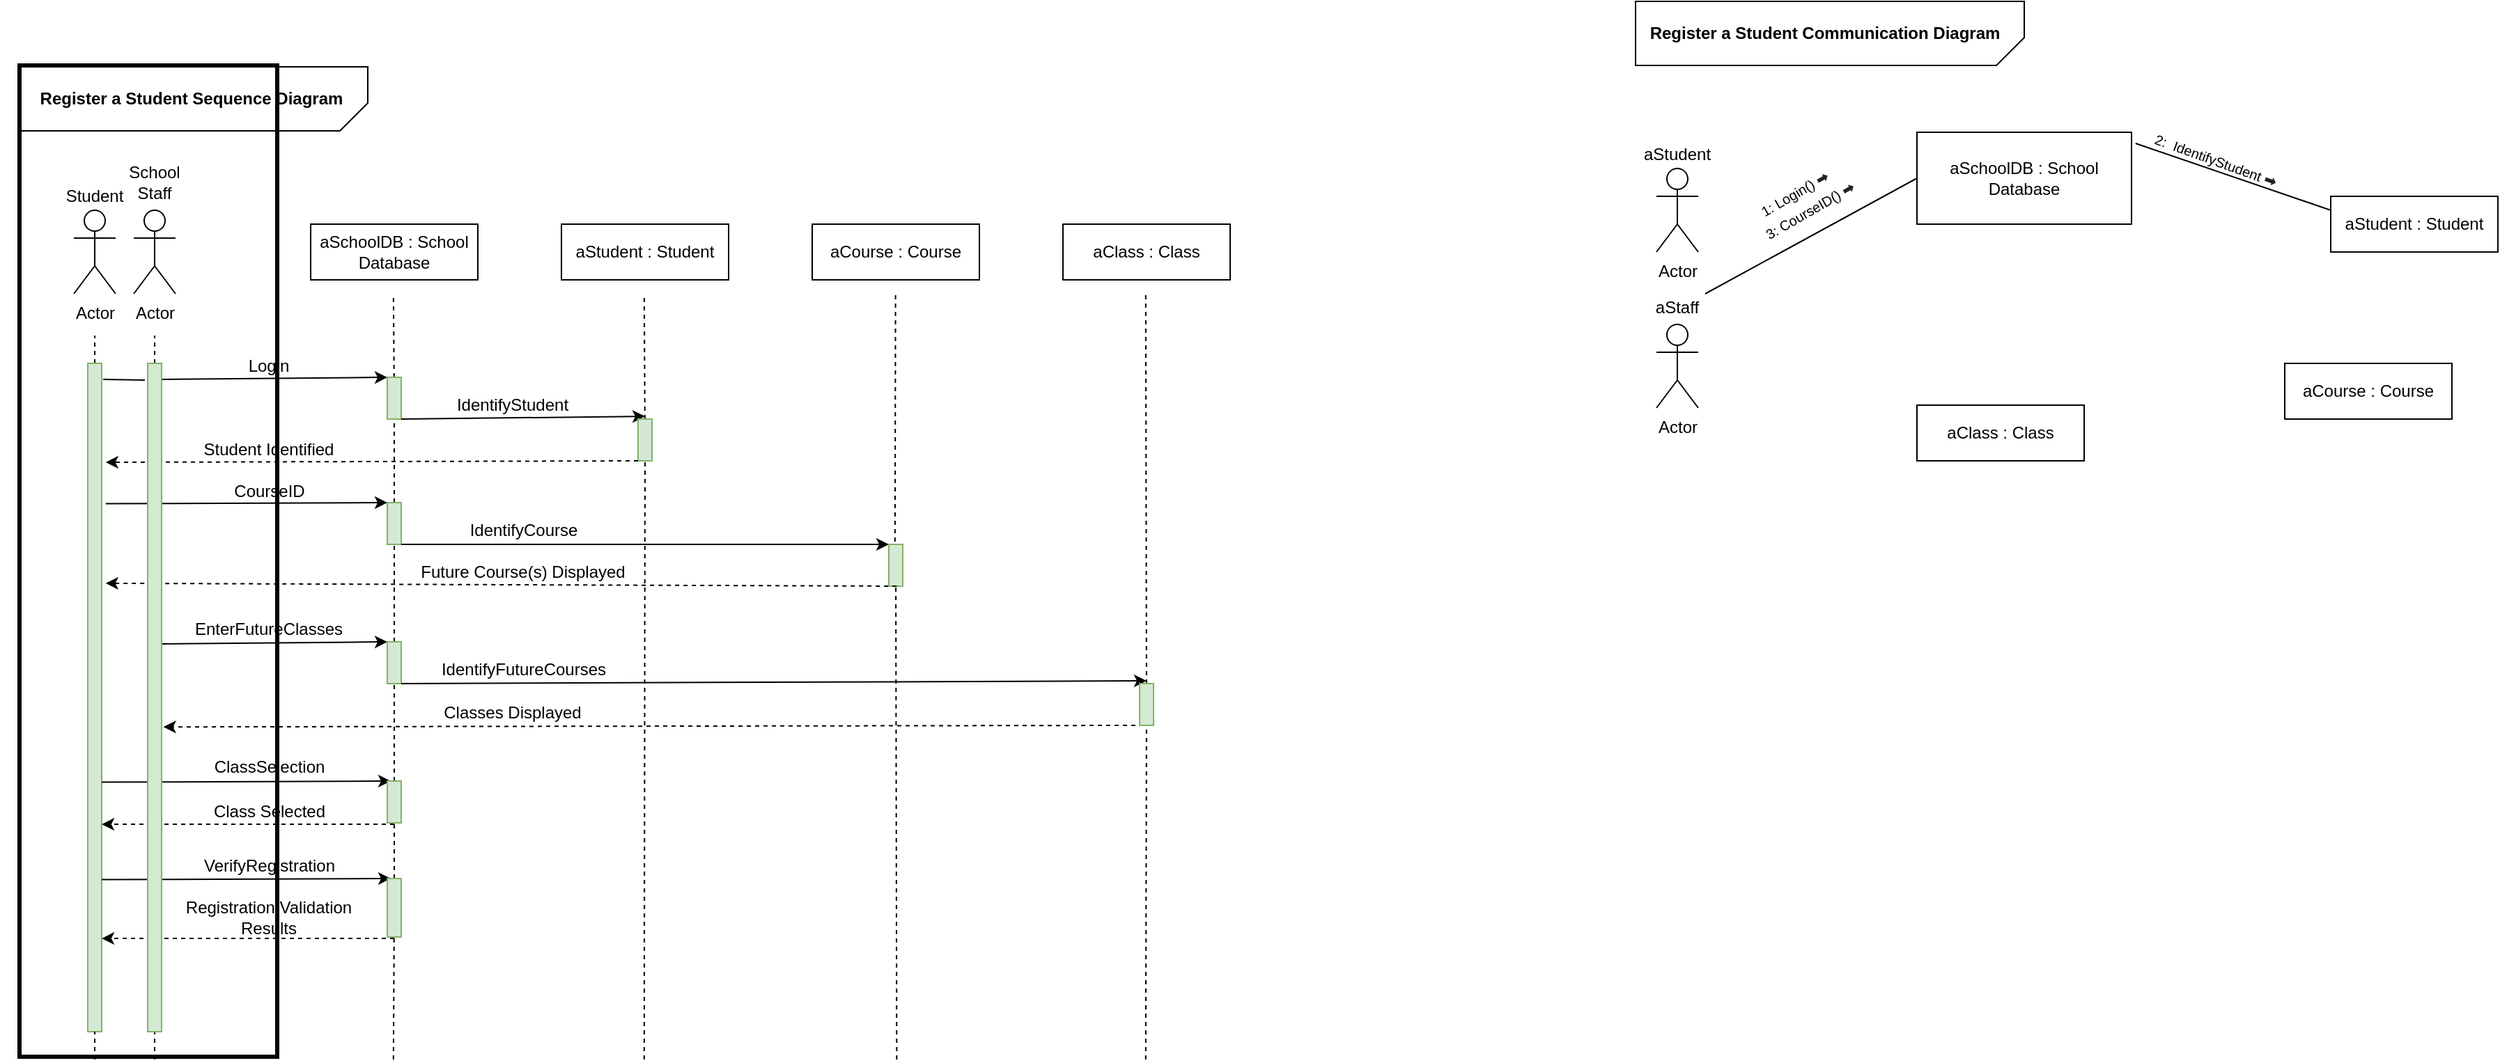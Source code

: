 <mxfile version="13.11.0" type="github">
  <diagram id="oemc7NoDXvjCIODCk4Sk" name="Page-1">
    <mxGraphModel dx="812" dy="559" grid="1" gridSize="11" guides="1" tooltips="1" connect="1" arrows="1" fold="1" page="1" pageScale="1" pageWidth="3300" pageHeight="2339" math="0" shadow="0">
      <root>
        <mxCell id="0" />
        <mxCell id="1" parent="0" />
        <mxCell id="UOIlZKTl76xjUfxBEUO4-1" value="Actor" style="shape=umlActor;verticalLabelPosition=bottom;verticalAlign=top;html=1;outlineConnect=0;" parent="1" vertex="1">
          <mxGeometry x="293" y="200" width="30" height="60" as="geometry" />
        </mxCell>
        <mxCell id="UOIlZKTl76xjUfxBEUO4-3" value="School Staff" style="text;html=1;strokeColor=none;fillColor=none;align=center;verticalAlign=middle;whiteSpace=wrap;rounded=0;" parent="1" vertex="1">
          <mxGeometry x="288" y="160" width="40" height="40" as="geometry" />
        </mxCell>
        <mxCell id="UOIlZKTl76xjUfxBEUO4-4" value="aSchoolDB : School Database" style="rounded=0;whiteSpace=wrap;html=1;" parent="1" vertex="1">
          <mxGeometry x="420" y="210" width="120" height="40" as="geometry" />
        </mxCell>
        <mxCell id="UOIlZKTl76xjUfxBEUO4-5" value="aStudent : Student" style="rounded=0;whiteSpace=wrap;html=1;" parent="1" vertex="1">
          <mxGeometry x="600" y="210" width="120" height="40" as="geometry" />
        </mxCell>
        <mxCell id="UOIlZKTl76xjUfxBEUO4-6" value="aClass : Class" style="rounded=0;whiteSpace=wrap;html=1;" parent="1" vertex="1">
          <mxGeometry x="960" y="210" width="120" height="40" as="geometry" />
        </mxCell>
        <mxCell id="UOIlZKTl76xjUfxBEUO4-7" value="" style="endArrow=none;dashed=1;html=1;" parent="1" edge="1">
          <mxGeometry width="50" height="50" relative="1" as="geometry">
            <mxPoint x="308" y="310" as="sourcePoint" />
            <mxPoint x="308" y="290" as="targetPoint" />
          </mxGeometry>
        </mxCell>
        <mxCell id="UOIlZKTl76xjUfxBEUO4-9" value="" style="endArrow=none;dashed=1;html=1;" parent="1" edge="1">
          <mxGeometry width="50" height="50" relative="1" as="geometry">
            <mxPoint x="308" y="810" as="sourcePoint" />
            <mxPoint x="308" y="790" as="targetPoint" />
          </mxGeometry>
        </mxCell>
        <mxCell id="UOIlZKTl76xjUfxBEUO4-12" value="" style="endArrow=none;dashed=1;html=1;" parent="1" source="UOIlZKTl76xjUfxBEUO4-33" edge="1">
          <mxGeometry width="50" height="50" relative="1" as="geometry">
            <mxPoint x="479.41" y="810" as="sourcePoint" />
            <mxPoint x="479.41" y="260" as="targetPoint" />
          </mxGeometry>
        </mxCell>
        <mxCell id="UOIlZKTl76xjUfxBEUO4-13" value="" style="endArrow=none;dashed=1;html=1;" parent="1" source="UOIlZKTl76xjUfxBEUO4-42" edge="1">
          <mxGeometry width="50" height="50" relative="1" as="geometry">
            <mxPoint x="659.41" y="810" as="sourcePoint" />
            <mxPoint x="659.41" y="260" as="targetPoint" />
          </mxGeometry>
        </mxCell>
        <mxCell id="UOIlZKTl76xjUfxBEUO4-15" value="" style="endArrow=none;dashed=1;html=1;" parent="1" edge="1">
          <mxGeometry width="50" height="50" relative="1" as="geometry">
            <mxPoint x="839.41" y="450" as="sourcePoint" />
            <mxPoint x="839.82" y="260" as="targetPoint" />
          </mxGeometry>
        </mxCell>
        <mxCell id="UOIlZKTl76xjUfxBEUO4-20" value="aCourse : Course" style="rounded=0;whiteSpace=wrap;html=1;" parent="1" vertex="1">
          <mxGeometry x="780" y="210" width="120" height="40" as="geometry" />
        </mxCell>
        <mxCell id="UOIlZKTl76xjUfxBEUO4-21" value="" style="endArrow=none;dashed=1;html=1;" parent="1" source="UOIlZKTl76xjUfxBEUO4-69" edge="1">
          <mxGeometry width="50" height="50" relative="1" as="geometry">
            <mxPoint x="1019.41" y="810" as="sourcePoint" />
            <mxPoint x="1019.41" y="260" as="targetPoint" />
          </mxGeometry>
        </mxCell>
        <mxCell id="UOIlZKTl76xjUfxBEUO4-23" value="Actor" style="shape=umlActor;verticalLabelPosition=bottom;verticalAlign=top;html=1;outlineConnect=0;" parent="1" vertex="1">
          <mxGeometry x="250" y="200" width="30" height="60" as="geometry" />
        </mxCell>
        <mxCell id="UOIlZKTl76xjUfxBEUO4-24" value="" style="endArrow=none;dashed=1;html=1;" parent="1" source="UOIlZKTl76xjUfxBEUO4-25" edge="1">
          <mxGeometry width="50" height="50" relative="1" as="geometry">
            <mxPoint x="265" y="810" as="sourcePoint" />
            <mxPoint x="265" y="290" as="targetPoint" />
          </mxGeometry>
        </mxCell>
        <mxCell id="UOIlZKTl76xjUfxBEUO4-25" value="" style="rounded=0;whiteSpace=wrap;html=1;fillColor=#d5e8d4;strokeColor=#82b366;" parent="1" vertex="1">
          <mxGeometry x="260" y="310" width="10" height="480" as="geometry" />
        </mxCell>
        <mxCell id="UOIlZKTl76xjUfxBEUO4-26" value="" style="endArrow=none;dashed=1;html=1;" parent="1" target="UOIlZKTl76xjUfxBEUO4-25" edge="1">
          <mxGeometry width="50" height="50" relative="1" as="geometry">
            <mxPoint x="265" y="810" as="sourcePoint" />
            <mxPoint x="265" y="290" as="targetPoint" />
          </mxGeometry>
        </mxCell>
        <mxCell id="UOIlZKTl76xjUfxBEUO4-29" value="Student" style="text;html=1;strokeColor=none;fillColor=none;align=center;verticalAlign=middle;whiteSpace=wrap;rounded=0;" parent="1" vertex="1">
          <mxGeometry x="240" y="180" width="50" height="20" as="geometry" />
        </mxCell>
        <mxCell id="UOIlZKTl76xjUfxBEUO4-32" value="" style="endArrow=classic;html=1;exitX=1.024;exitY=0.024;exitDx=0;exitDy=0;exitPerimeter=0;entryX=0;entryY=0;entryDx=0;entryDy=0;" parent="1" target="UOIlZKTl76xjUfxBEUO4-33" edge="1">
          <mxGeometry width="50" height="50" relative="1" as="geometry">
            <mxPoint x="313.24" y="321.52" as="sourcePoint" />
            <mxPoint x="470" y="320" as="targetPoint" />
          </mxGeometry>
        </mxCell>
        <mxCell id="UOIlZKTl76xjUfxBEUO4-33" value="" style="rounded=0;whiteSpace=wrap;html=1;fillColor=#d5e8d4;strokeColor=#82b366;" parent="1" vertex="1">
          <mxGeometry x="475" y="320" width="10" height="30" as="geometry" />
        </mxCell>
        <mxCell id="UOIlZKTl76xjUfxBEUO4-36" value="" style="endArrow=none;dashed=1;html=1;" parent="1" source="UOIlZKTl76xjUfxBEUO4-52" target="UOIlZKTl76xjUfxBEUO4-33" edge="1">
          <mxGeometry width="50" height="50" relative="1" as="geometry">
            <mxPoint x="479.41" y="810" as="sourcePoint" />
            <mxPoint x="479.41" y="260" as="targetPoint" />
          </mxGeometry>
        </mxCell>
        <mxCell id="UOIlZKTl76xjUfxBEUO4-37" value="Login" style="text;html=1;strokeColor=none;fillColor=none;align=center;verticalAlign=middle;whiteSpace=wrap;rounded=0;" parent="1" vertex="1">
          <mxGeometry x="370" y="302" width="40" height="20" as="geometry" />
        </mxCell>
        <mxCell id="UOIlZKTl76xjUfxBEUO4-39" value="IdentifyStudent" style="text;html=1;strokeColor=none;fillColor=none;align=center;verticalAlign=middle;whiteSpace=wrap;rounded=0;" parent="1" vertex="1">
          <mxGeometry x="500" y="330" width="130" height="20" as="geometry" />
        </mxCell>
        <mxCell id="UOIlZKTl76xjUfxBEUO4-41" value="" style="endArrow=classic;html=1;exitX=1.024;exitY=0.024;exitDx=0;exitDy=0;exitPerimeter=0;" parent="1" edge="1">
          <mxGeometry width="50" height="50" relative="1" as="geometry">
            <mxPoint x="485" y="350" as="sourcePoint" />
            <mxPoint x="660" y="348" as="targetPoint" />
          </mxGeometry>
        </mxCell>
        <mxCell id="UOIlZKTl76xjUfxBEUO4-42" value="" style="rounded=0;whiteSpace=wrap;html=1;fillColor=#d5e8d4;strokeColor=#82b366;" parent="1" vertex="1">
          <mxGeometry x="655" y="350" width="10" height="30" as="geometry" />
        </mxCell>
        <mxCell id="UOIlZKTl76xjUfxBEUO4-43" value="" style="endArrow=none;dashed=1;html=1;" parent="1" target="UOIlZKTl76xjUfxBEUO4-42" edge="1">
          <mxGeometry width="50" height="50" relative="1" as="geometry">
            <mxPoint x="659.41" y="810" as="sourcePoint" />
            <mxPoint x="659.41" y="260" as="targetPoint" />
          </mxGeometry>
        </mxCell>
        <mxCell id="UOIlZKTl76xjUfxBEUO4-44" value="" style="endArrow=classic;html=1;dashed=1;entryX=1.286;entryY=0.148;entryDx=0;entryDy=0;entryPerimeter=0;" parent="1" target="UOIlZKTl76xjUfxBEUO4-25" edge="1">
          <mxGeometry width="50" height="50" relative="1" as="geometry">
            <mxPoint x="655" y="380" as="sourcePoint" />
            <mxPoint x="314.41" y="380.08" as="targetPoint" />
          </mxGeometry>
        </mxCell>
        <mxCell id="UOIlZKTl76xjUfxBEUO4-45" value="Student Identified" style="text;html=1;strokeColor=none;fillColor=none;align=center;verticalAlign=middle;whiteSpace=wrap;rounded=0;" parent="1" vertex="1">
          <mxGeometry x="325" y="362" width="130" height="20" as="geometry" />
        </mxCell>
        <mxCell id="UOIlZKTl76xjUfxBEUO4-47" value="" style="endArrow=none;html=1;exitX=1.206;exitY=0.024;exitDx=0;exitDy=0;exitPerimeter=0;" parent="1" edge="1">
          <mxGeometry width="50" height="50" relative="1" as="geometry">
            <mxPoint x="271.06" y="321.52" as="sourcePoint" />
            <mxPoint x="301" y="322" as="targetPoint" />
          </mxGeometry>
        </mxCell>
        <mxCell id="UOIlZKTl76xjUfxBEUO4-48" value="" style="endArrow=classic;html=1;exitX=1.286;exitY=0.21;exitDx=0;exitDy=0;exitPerimeter=0;entryX=0;entryY=0;entryDx=0;entryDy=0;" parent="1" source="UOIlZKTl76xjUfxBEUO4-25" target="UOIlZKTl76xjUfxBEUO4-52" edge="1">
          <mxGeometry width="50" height="50" relative="1" as="geometry">
            <mxPoint x="313" y="411.52" as="sourcePoint" />
            <mxPoint x="470" y="410" as="targetPoint" />
          </mxGeometry>
        </mxCell>
        <mxCell id="UOIlZKTl76xjUfxBEUO4-50" value="" style="endArrow=none;dashed=1;html=1;" parent="1" source="UOIlZKTl76xjUfxBEUO4-55" edge="1">
          <mxGeometry width="50" height="50" relative="1" as="geometry">
            <mxPoint x="840.68" y="810" as="sourcePoint" />
            <mxPoint x="839.325" y="440" as="targetPoint" />
          </mxGeometry>
        </mxCell>
        <mxCell id="UOIlZKTl76xjUfxBEUO4-51" value="CourseID" style="text;html=1;strokeColor=none;fillColor=none;align=center;verticalAlign=middle;whiteSpace=wrap;rounded=0;" parent="1" vertex="1">
          <mxGeometry x="352.5" y="391" width="75" height="21" as="geometry" />
        </mxCell>
        <mxCell id="UOIlZKTl76xjUfxBEUO4-52" value="" style="rounded=0;whiteSpace=wrap;html=1;fillColor=#d5e8d4;strokeColor=#82b366;" parent="1" vertex="1">
          <mxGeometry x="475" y="410" width="10" height="30" as="geometry" />
        </mxCell>
        <mxCell id="UOIlZKTl76xjUfxBEUO4-53" value="" style="endArrow=none;dashed=1;html=1;" parent="1" source="UOIlZKTl76xjUfxBEUO4-62" target="UOIlZKTl76xjUfxBEUO4-52" edge="1">
          <mxGeometry width="50" height="50" relative="1" as="geometry">
            <mxPoint x="479.41" y="810" as="sourcePoint" />
            <mxPoint x="479.981" y="350" as="targetPoint" />
          </mxGeometry>
        </mxCell>
        <mxCell id="UOIlZKTl76xjUfxBEUO4-54" value="" style="endArrow=classic;html=1;exitX=1.024;exitY=0.024;exitDx=0;exitDy=0;exitPerimeter=0;entryX=0;entryY=0;entryDx=0;entryDy=0;" parent="1" target="UOIlZKTl76xjUfxBEUO4-55" edge="1">
          <mxGeometry width="50" height="50" relative="1" as="geometry">
            <mxPoint x="485" y="440" as="sourcePoint" />
            <mxPoint x="660" y="438" as="targetPoint" />
          </mxGeometry>
        </mxCell>
        <mxCell id="UOIlZKTl76xjUfxBEUO4-55" value="" style="rounded=0;whiteSpace=wrap;html=1;fillColor=#d5e8d4;strokeColor=#82b366;" parent="1" vertex="1">
          <mxGeometry x="835" y="440" width="10" height="30" as="geometry" />
        </mxCell>
        <mxCell id="UOIlZKTl76xjUfxBEUO4-57" value="" style="endArrow=none;dashed=1;html=1;" parent="1" target="UOIlZKTl76xjUfxBEUO4-55" edge="1">
          <mxGeometry width="50" height="50" relative="1" as="geometry">
            <mxPoint x="840.68" y="810" as="sourcePoint" />
            <mxPoint x="839.325" y="440" as="targetPoint" />
          </mxGeometry>
        </mxCell>
        <mxCell id="UOIlZKTl76xjUfxBEUO4-58" value="" style="endArrow=classic;html=1;dashed=1;entryX=1.286;entryY=0.329;entryDx=0;entryDy=0;entryPerimeter=0;" parent="1" target="UOIlZKTl76xjUfxBEUO4-25" edge="1">
          <mxGeometry width="50" height="50" relative="1" as="geometry">
            <mxPoint x="840.59" y="470" as="sourcePoint" />
            <mxPoint x="500.0" y="470.08" as="targetPoint" />
          </mxGeometry>
        </mxCell>
        <mxCell id="UOIlZKTl76xjUfxBEUO4-59" value="Future Course(s) Displayed" style="text;html=1;strokeColor=none;fillColor=none;align=center;verticalAlign=middle;whiteSpace=wrap;rounded=0;" parent="1" vertex="1">
          <mxGeometry x="490" y="450" width="165" height="20" as="geometry" />
        </mxCell>
        <mxCell id="UOIlZKTl76xjUfxBEUO4-61" value="" style="endArrow=classic;html=1;exitX=1.024;exitY=0.024;exitDx=0;exitDy=0;exitPerimeter=0;entryX=0;entryY=0;entryDx=0;entryDy=0;" parent="1" edge="1">
          <mxGeometry width="50" height="50" relative="1" as="geometry">
            <mxPoint x="313.24" y="511.52" as="sourcePoint" />
            <mxPoint x="475" y="510" as="targetPoint" />
          </mxGeometry>
        </mxCell>
        <mxCell id="UOIlZKTl76xjUfxBEUO4-62" value="" style="rounded=0;whiteSpace=wrap;html=1;fillColor=#d5e8d4;strokeColor=#82b366;" parent="1" vertex="1">
          <mxGeometry x="475" y="510" width="10" height="30" as="geometry" />
        </mxCell>
        <mxCell id="UOIlZKTl76xjUfxBEUO4-63" value="" style="endArrow=none;dashed=1;html=1;" parent="1" source="UOIlZKTl76xjUfxBEUO4-74" target="UOIlZKTl76xjUfxBEUO4-62" edge="1">
          <mxGeometry width="50" height="50" relative="1" as="geometry">
            <mxPoint x="479.41" y="810" as="sourcePoint" />
            <mxPoint x="479.977" y="440" as="targetPoint" />
          </mxGeometry>
        </mxCell>
        <mxCell id="UOIlZKTl76xjUfxBEUO4-65" value="EnterFutureClasses" style="text;html=1;strokeColor=none;fillColor=none;align=center;verticalAlign=middle;whiteSpace=wrap;rounded=0;" parent="1" vertex="1">
          <mxGeometry x="325" y="491" width="130" height="20" as="geometry" />
        </mxCell>
        <mxCell id="UOIlZKTl76xjUfxBEUO4-66" value="" style="endArrow=classic;html=1;dashed=1;entryX=1.129;entryY=0.544;entryDx=0;entryDy=0;entryPerimeter=0;" parent="1" edge="1">
          <mxGeometry width="50" height="50" relative="1" as="geometry">
            <mxPoint x="1012" y="570" as="sourcePoint" />
            <mxPoint x="314.29" y="571.12" as="targetPoint" />
          </mxGeometry>
        </mxCell>
        <mxCell id="UOIlZKTl76xjUfxBEUO4-67" value="Classes Displayed" style="text;html=1;strokeColor=none;fillColor=none;align=center;verticalAlign=middle;whiteSpace=wrap;rounded=0;" parent="1" vertex="1">
          <mxGeometry x="500" y="550" width="130" height="21" as="geometry" />
        </mxCell>
        <mxCell id="UOIlZKTl76xjUfxBEUO4-68" value="" style="endArrow=classic;html=1;exitX=1.024;exitY=0.024;exitDx=0;exitDy=0;exitPerimeter=0;" parent="1" edge="1">
          <mxGeometry width="50" height="50" relative="1" as="geometry">
            <mxPoint x="485" y="540" as="sourcePoint" />
            <mxPoint x="1020" y="538" as="targetPoint" />
          </mxGeometry>
        </mxCell>
        <mxCell id="UOIlZKTl76xjUfxBEUO4-69" value="" style="rounded=0;whiteSpace=wrap;html=1;fillColor=#d5e8d4;strokeColor=#82b366;" parent="1" vertex="1">
          <mxGeometry x="1015" y="540" width="10" height="30" as="geometry" />
        </mxCell>
        <mxCell id="UOIlZKTl76xjUfxBEUO4-70" value="" style="endArrow=none;dashed=1;html=1;" parent="1" target="UOIlZKTl76xjUfxBEUO4-69" edge="1">
          <mxGeometry width="50" height="50" relative="1" as="geometry">
            <mxPoint x="1019.41" y="810" as="sourcePoint" />
            <mxPoint x="1019.41" y="260" as="targetPoint" />
          </mxGeometry>
        </mxCell>
        <mxCell id="UOIlZKTl76xjUfxBEUO4-73" value="" style="endArrow=classic;html=1;exitX=1.286;exitY=0.21;exitDx=0;exitDy=0;exitPerimeter=0;entryX=0.25;entryY=0;entryDx=0;entryDy=0;" parent="1" target="UOIlZKTl76xjUfxBEUO4-74" edge="1">
          <mxGeometry width="50" height="50" relative="1" as="geometry">
            <mxPoint x="270.0" y="610.8" as="sourcePoint" />
            <mxPoint x="472.14" y="610" as="targetPoint" />
          </mxGeometry>
        </mxCell>
        <mxCell id="UOIlZKTl76xjUfxBEUO4-74" value="" style="rounded=0;whiteSpace=wrap;html=1;fillColor=#d5e8d4;strokeColor=#82b366;" parent="1" vertex="1">
          <mxGeometry x="475" y="610" width="10" height="30" as="geometry" />
        </mxCell>
        <mxCell id="UOIlZKTl76xjUfxBEUO4-75" value="" style="endArrow=none;dashed=1;html=1;" parent="1" source="UOIlZKTl76xjUfxBEUO4-85" target="UOIlZKTl76xjUfxBEUO4-74" edge="1">
          <mxGeometry width="50" height="50" relative="1" as="geometry">
            <mxPoint x="479.41" y="810" as="sourcePoint" />
            <mxPoint x="479.969" y="540" as="targetPoint" />
          </mxGeometry>
        </mxCell>
        <mxCell id="UOIlZKTl76xjUfxBEUO4-77" value="ClassSelection" style="text;html=1;strokeColor=none;fillColor=none;align=center;verticalAlign=middle;whiteSpace=wrap;rounded=0;" parent="1" vertex="1">
          <mxGeometry x="352.5" y="590" width="75" height="20" as="geometry" />
        </mxCell>
        <mxCell id="UOIlZKTl76xjUfxBEUO4-78" value="" style="endArrow=classic;html=1;dashed=1;entryX=1.286;entryY=0.148;entryDx=0;entryDy=0;entryPerimeter=0;" parent="1" edge="1">
          <mxGeometry width="50" height="50" relative="1" as="geometry">
            <mxPoint x="480" y="641" as="sourcePoint" />
            <mxPoint x="270.0" y="641.04" as="targetPoint" />
          </mxGeometry>
        </mxCell>
        <mxCell id="UOIlZKTl76xjUfxBEUO4-79" value="Class Selected" style="text;html=1;strokeColor=none;fillColor=none;align=center;verticalAlign=middle;whiteSpace=wrap;rounded=0;" parent="1" vertex="1">
          <mxGeometry x="347.5" y="622" width="85" height="20" as="geometry" />
        </mxCell>
        <mxCell id="UOIlZKTl76xjUfxBEUO4-80" value="IdentifyCourse" style="text;html=1;strokeColor=none;fillColor=none;align=center;verticalAlign=middle;whiteSpace=wrap;rounded=0;" parent="1" vertex="1">
          <mxGeometry x="507.5" y="420" width="130" height="20" as="geometry" />
        </mxCell>
        <mxCell id="UOIlZKTl76xjUfxBEUO4-81" value="IdentifyFutureCourses" style="text;html=1;strokeColor=none;fillColor=none;align=center;verticalAlign=middle;whiteSpace=wrap;rounded=0;" parent="1" vertex="1">
          <mxGeometry x="507.5" y="520" width="130" height="20" as="geometry" />
        </mxCell>
        <mxCell id="UOIlZKTl76xjUfxBEUO4-84" value="" style="endArrow=classic;html=1;exitX=1.286;exitY=0.21;exitDx=0;exitDy=0;exitPerimeter=0;entryX=0.25;entryY=0;entryDx=0;entryDy=0;" parent="1" edge="1">
          <mxGeometry width="50" height="50" relative="1" as="geometry">
            <mxPoint x="270" y="680.8" as="sourcePoint" />
            <mxPoint x="477.5" y="680" as="targetPoint" />
          </mxGeometry>
        </mxCell>
        <mxCell id="UOIlZKTl76xjUfxBEUO4-85" value="" style="rounded=0;whiteSpace=wrap;html=1;fillColor=#d5e8d4;strokeColor=#82b366;" parent="1" vertex="1">
          <mxGeometry x="475" y="680" width="10" height="42" as="geometry" />
        </mxCell>
        <mxCell id="UOIlZKTl76xjUfxBEUO4-86" value="" style="endArrow=none;dashed=1;html=1;" parent="1" target="UOIlZKTl76xjUfxBEUO4-85" edge="1">
          <mxGeometry width="50" height="50" relative="1" as="geometry">
            <mxPoint x="479.41" y="810" as="sourcePoint" />
            <mxPoint x="479.952" y="640" as="targetPoint" />
          </mxGeometry>
        </mxCell>
        <mxCell id="UOIlZKTl76xjUfxBEUO4-87" value="VerifyRegistration" style="text;html=1;strokeColor=none;fillColor=none;align=center;verticalAlign=middle;whiteSpace=wrap;rounded=0;" parent="1" vertex="1">
          <mxGeometry x="352.5" y="661" width="75" height="20" as="geometry" />
        </mxCell>
        <mxCell id="UOIlZKTl76xjUfxBEUO4-90" value="" style="endArrow=classic;html=1;dashed=1;entryX=1.286;entryY=0.148;entryDx=0;entryDy=0;entryPerimeter=0;" parent="1" edge="1">
          <mxGeometry width="50" height="50" relative="1" as="geometry">
            <mxPoint x="480" y="723" as="sourcePoint" />
            <mxPoint x="270" y="723.04" as="targetPoint" />
          </mxGeometry>
        </mxCell>
        <mxCell id="UOIlZKTl76xjUfxBEUO4-91" value="Registration Validation Results" style="text;html=1;strokeColor=none;fillColor=none;align=center;verticalAlign=middle;whiteSpace=wrap;rounded=0;" parent="1" vertex="1">
          <mxGeometry x="311.25" y="698" width="157.5" height="20" as="geometry" />
        </mxCell>
        <mxCell id="UOIlZKTl76xjUfxBEUO4-92" value="Register a Student Sequence Diagram" style="text;html=1;strokeColor=none;fillColor=none;align=center;verticalAlign=middle;whiteSpace=wrap;rounded=0;fontStyle=1" parent="1" vertex="1">
          <mxGeometry x="197" y="110" width="275" height="20" as="geometry" />
        </mxCell>
        <mxCell id="UOIlZKTl76xjUfxBEUO4-93" value="" style="rounded=0;whiteSpace=wrap;html=1;fillColor=none;strokeWidth=3;" parent="1" vertex="1">
          <mxGeometry x="211" y="96" width="185" height="712" as="geometry" />
        </mxCell>
        <mxCell id="UOIlZKTl76xjUfxBEUO4-94" value="" style="rounded=0;whiteSpace=wrap;html=1;fillColor=#d5e8d4;strokeColor=#82b366;" parent="1" vertex="1">
          <mxGeometry x="303" y="310" width="10" height="480" as="geometry" />
        </mxCell>
        <mxCell id="UOIlZKTl76xjUfxBEUO4-95" value="" style="verticalLabelPosition=bottom;verticalAlign=top;html=1;shape=card;whiteSpace=wrap;size=20;arcSize=12;strokeWidth=1;fillColor=none;direction=west;" parent="1" vertex="1">
          <mxGeometry x="211" y="97" width="250" height="46" as="geometry" />
        </mxCell>
        <mxCell id="_jz2f3TDi-DaQfy5JoOm-1" value="Register a Student Communication Diagram" style="text;html=1;strokeColor=none;fillColor=none;align=center;verticalAlign=middle;whiteSpace=wrap;rounded=0;fontStyle=1" vertex="1" parent="1">
          <mxGeometry x="1375" y="63" width="264" height="20" as="geometry" />
        </mxCell>
        <mxCell id="_jz2f3TDi-DaQfy5JoOm-2" value="Actor" style="shape=umlActor;verticalLabelPosition=bottom;verticalAlign=top;html=1;outlineConnect=0;" vertex="1" parent="1">
          <mxGeometry x="1386" y="170" width="30" height="60" as="geometry" />
        </mxCell>
        <mxCell id="_jz2f3TDi-DaQfy5JoOm-4" value="Actor" style="shape=umlActor;verticalLabelPosition=bottom;verticalAlign=top;html=1;outlineConnect=0;" vertex="1" parent="1">
          <mxGeometry x="1386" y="282" width="30" height="60" as="geometry" />
        </mxCell>
        <mxCell id="_jz2f3TDi-DaQfy5JoOm-5" value="aStudent" style="text;html=1;strokeColor=none;fillColor=none;align=center;verticalAlign=middle;whiteSpace=wrap;rounded=0;" vertex="1" parent="1">
          <mxGeometry x="1381" y="150" width="40" height="20" as="geometry" />
        </mxCell>
        <mxCell id="_jz2f3TDi-DaQfy5JoOm-6" value="aStaff" style="text;html=1;strokeColor=none;fillColor=none;align=center;verticalAlign=middle;whiteSpace=wrap;rounded=0;" vertex="1" parent="1">
          <mxGeometry x="1381" y="260" width="40" height="20" as="geometry" />
        </mxCell>
        <mxCell id="_jz2f3TDi-DaQfy5JoOm-7" value="aSchoolDB : School Database" style="rounded=0;whiteSpace=wrap;html=1;" vertex="1" parent="1">
          <mxGeometry x="1573" y="144" width="154" height="66" as="geometry" />
        </mxCell>
        <mxCell id="_jz2f3TDi-DaQfy5JoOm-8" value="aStudent : Student" style="rounded=0;whiteSpace=wrap;html=1;" vertex="1" parent="1">
          <mxGeometry x="1870" y="190" width="120" height="40" as="geometry" />
        </mxCell>
        <mxCell id="_jz2f3TDi-DaQfy5JoOm-9" value="aCourse : Course" style="rounded=0;whiteSpace=wrap;html=1;" vertex="1" parent="1">
          <mxGeometry x="1837" y="310" width="120" height="40" as="geometry" />
        </mxCell>
        <mxCell id="_jz2f3TDi-DaQfy5JoOm-10" value="aClass : Class" style="rounded=0;whiteSpace=wrap;html=1;" vertex="1" parent="1">
          <mxGeometry x="1573" y="340" width="120" height="40" as="geometry" />
        </mxCell>
        <mxCell id="_jz2f3TDi-DaQfy5JoOm-12" value="" style="verticalLabelPosition=bottom;verticalAlign=top;html=1;shape=card;whiteSpace=wrap;size=20;arcSize=12;strokeWidth=1;fillColor=none;direction=west;" vertex="1" parent="1">
          <mxGeometry x="1371" y="50" width="279" height="46" as="geometry" />
        </mxCell>
        <mxCell id="_jz2f3TDi-DaQfy5JoOm-17" value="" style="endArrow=none;html=1;entryX=0;entryY=0.25;entryDx=0;entryDy=0;exitX=1.019;exitY=0.121;exitDx=0;exitDy=0;exitPerimeter=0;" edge="1" parent="1" source="_jz2f3TDi-DaQfy5JoOm-7" target="_jz2f3TDi-DaQfy5JoOm-8">
          <mxGeometry width="50" height="50" relative="1" as="geometry">
            <mxPoint x="1760" y="110" as="sourcePoint" />
            <mxPoint x="1722" y="242" as="targetPoint" />
          </mxGeometry>
        </mxCell>
        <mxCell id="_jz2f3TDi-DaQfy5JoOm-18" value="2: &amp;nbsp;IdentifyStudent&amp;nbsp;&lt;b style=&quot;font-size: 10px; color: rgb(32, 33, 36); font-family: arial, sans-serif; text-align: left;&quot;&gt;➡&lt;/b&gt;" style="text;html=1;strokeColor=none;fillColor=none;align=center;verticalAlign=middle;whiteSpace=wrap;rounded=0;rotation=20;fontSize=10;" vertex="1" parent="1">
          <mxGeometry x="1727" y="154" width="121" height="20" as="geometry" />
        </mxCell>
        <mxCell id="_jz2f3TDi-DaQfy5JoOm-21" value="" style="endArrow=none;html=1;entryX=0;entryY=0.5;entryDx=0;entryDy=0;exitX=1;exitY=0;exitDx=0;exitDy=0;" edge="1" parent="1" source="_jz2f3TDi-DaQfy5JoOm-6" target="_jz2f3TDi-DaQfy5JoOm-7">
          <mxGeometry width="50" height="50" relative="1" as="geometry">
            <mxPoint x="1463" y="330" as="sourcePoint" />
            <mxPoint x="1617" y="240" as="targetPoint" />
          </mxGeometry>
        </mxCell>
        <mxCell id="_jz2f3TDi-DaQfy5JoOm-22" value="3: CourseID()&amp;nbsp;&lt;b style=&quot;font-size: 10px ; color: rgb(32 , 33 , 36) ; font-family: &amp;#34;arial&amp;#34; , sans-serif ; text-align: left&quot;&gt;➡&lt;/b&gt;" style="text;html=1;strokeColor=none;fillColor=none;align=center;verticalAlign=middle;whiteSpace=wrap;rounded=0;rotation=-30;fontSize=10;" vertex="1" parent="1">
          <mxGeometry x="1452" y="190" width="88" height="20" as="geometry" />
        </mxCell>
        <mxCell id="_jz2f3TDi-DaQfy5JoOm-23" value="1: Login()&amp;nbsp;&lt;b style=&quot;font-size: 10px ; color: rgb(32 , 33 , 36) ; font-family: &amp;#34;arial&amp;#34; , sans-serif ; text-align: left&quot;&gt;➡&lt;/b&gt;" style="text;html=1;strokeColor=none;fillColor=none;align=center;verticalAlign=middle;whiteSpace=wrap;rounded=0;rotation=-30;fontSize=10;" vertex="1" parent="1">
          <mxGeometry x="1441" y="178" width="88" height="20" as="geometry" />
        </mxCell>
      </root>
    </mxGraphModel>
  </diagram>
</mxfile>

